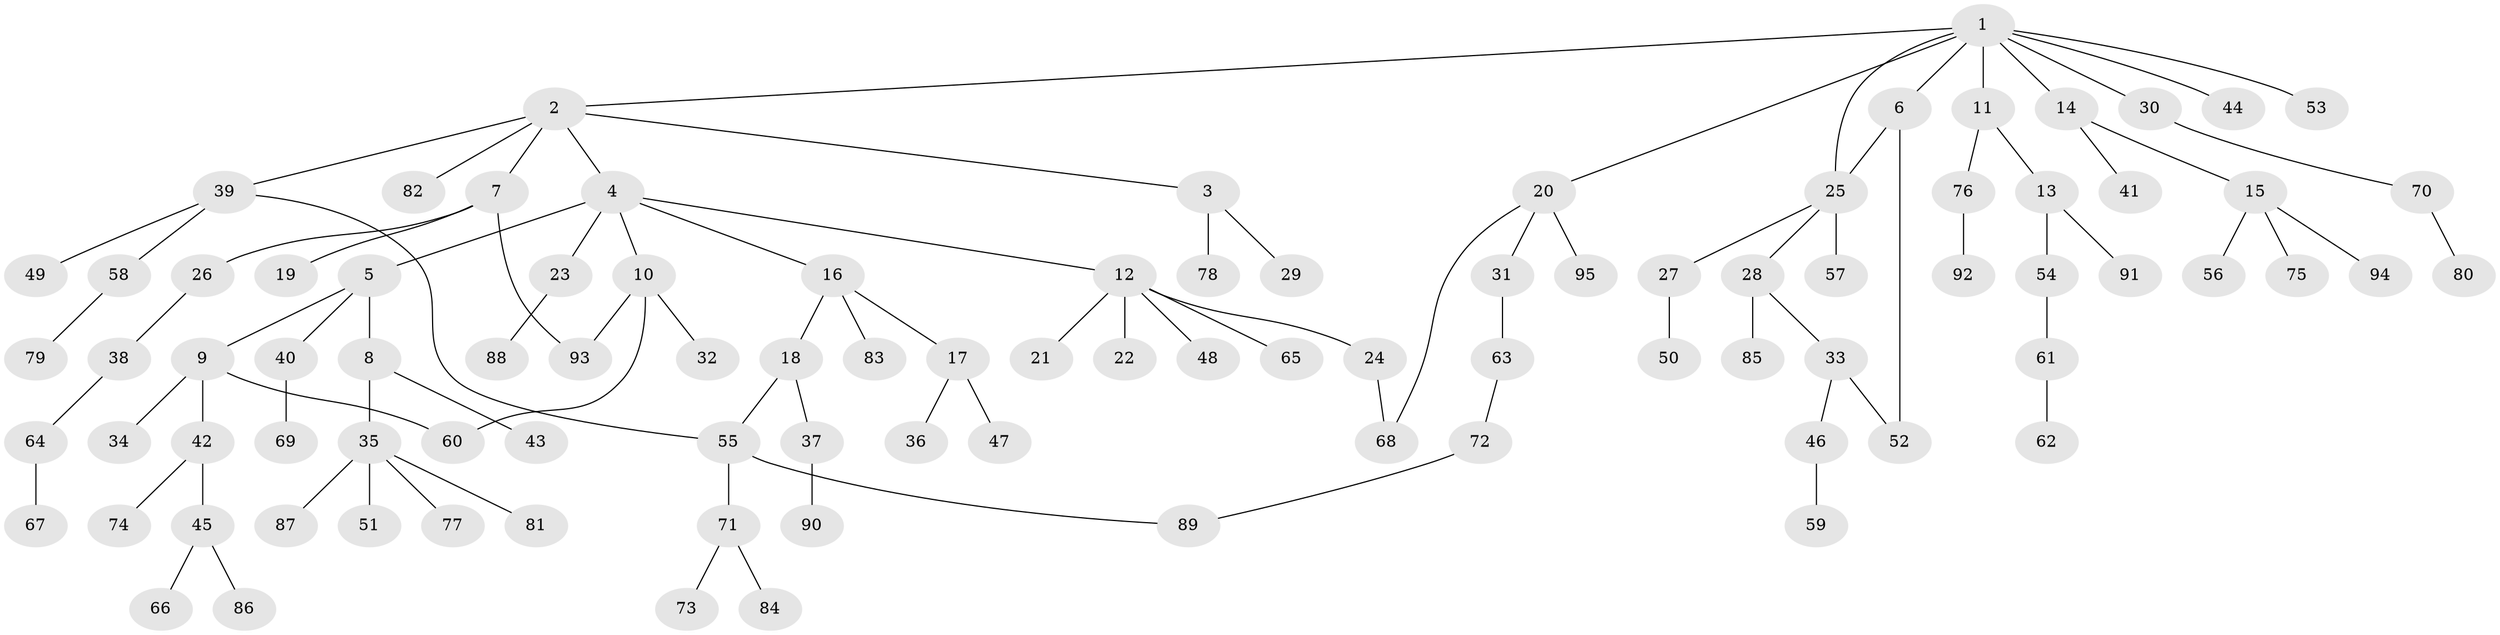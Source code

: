 // Generated by graph-tools (version 1.1) at 2025/13/03/09/25 04:13:26]
// undirected, 95 vertices, 101 edges
graph export_dot {
graph [start="1"]
  node [color=gray90,style=filled];
  1;
  2;
  3;
  4;
  5;
  6;
  7;
  8;
  9;
  10;
  11;
  12;
  13;
  14;
  15;
  16;
  17;
  18;
  19;
  20;
  21;
  22;
  23;
  24;
  25;
  26;
  27;
  28;
  29;
  30;
  31;
  32;
  33;
  34;
  35;
  36;
  37;
  38;
  39;
  40;
  41;
  42;
  43;
  44;
  45;
  46;
  47;
  48;
  49;
  50;
  51;
  52;
  53;
  54;
  55;
  56;
  57;
  58;
  59;
  60;
  61;
  62;
  63;
  64;
  65;
  66;
  67;
  68;
  69;
  70;
  71;
  72;
  73;
  74;
  75;
  76;
  77;
  78;
  79;
  80;
  81;
  82;
  83;
  84;
  85;
  86;
  87;
  88;
  89;
  90;
  91;
  92;
  93;
  94;
  95;
  1 -- 2;
  1 -- 6;
  1 -- 11;
  1 -- 14;
  1 -- 20;
  1 -- 30;
  1 -- 44;
  1 -- 53;
  1 -- 25;
  2 -- 3;
  2 -- 4;
  2 -- 7;
  2 -- 39;
  2 -- 82;
  3 -- 29;
  3 -- 78;
  4 -- 5;
  4 -- 10;
  4 -- 12;
  4 -- 16;
  4 -- 23;
  5 -- 8;
  5 -- 9;
  5 -- 40;
  6 -- 25;
  6 -- 52;
  7 -- 19;
  7 -- 26;
  7 -- 93;
  8 -- 35;
  8 -- 43;
  9 -- 34;
  9 -- 42;
  9 -- 60;
  10 -- 32;
  10 -- 93;
  10 -- 60;
  11 -- 13;
  11 -- 76;
  12 -- 21;
  12 -- 22;
  12 -- 24;
  12 -- 48;
  12 -- 65;
  13 -- 54;
  13 -- 91;
  14 -- 15;
  14 -- 41;
  15 -- 56;
  15 -- 75;
  15 -- 94;
  16 -- 17;
  16 -- 18;
  16 -- 83;
  17 -- 36;
  17 -- 47;
  18 -- 37;
  18 -- 55;
  20 -- 31;
  20 -- 68;
  20 -- 95;
  23 -- 88;
  24 -- 68;
  25 -- 27;
  25 -- 28;
  25 -- 57;
  26 -- 38;
  27 -- 50;
  28 -- 33;
  28 -- 85;
  30 -- 70;
  31 -- 63;
  33 -- 46;
  33 -- 52;
  35 -- 51;
  35 -- 77;
  35 -- 81;
  35 -- 87;
  37 -- 90;
  38 -- 64;
  39 -- 49;
  39 -- 58;
  39 -- 55;
  40 -- 69;
  42 -- 45;
  42 -- 74;
  45 -- 66;
  45 -- 86;
  46 -- 59;
  54 -- 61;
  55 -- 71;
  55 -- 89;
  58 -- 79;
  61 -- 62;
  63 -- 72;
  64 -- 67;
  70 -- 80;
  71 -- 73;
  71 -- 84;
  72 -- 89;
  76 -- 92;
}
